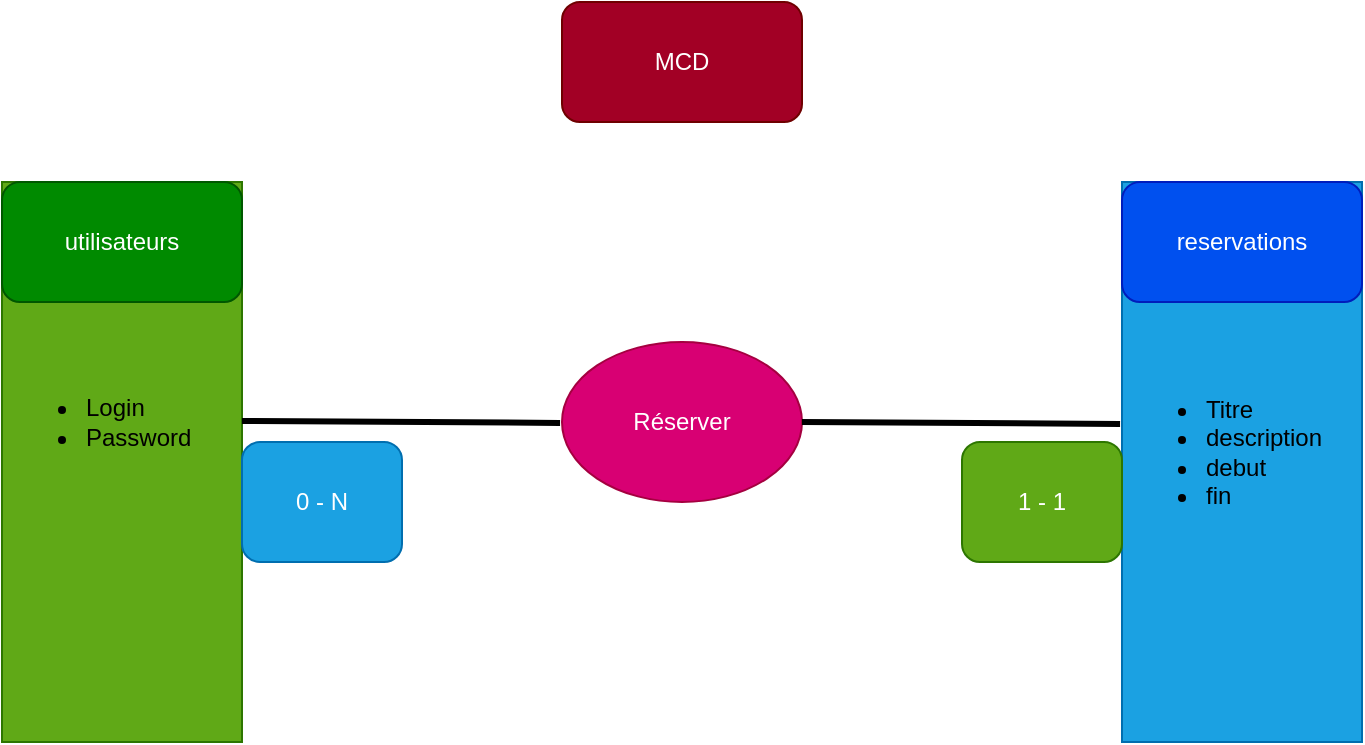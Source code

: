 <mxfile>
    <diagram id="yNNg8ZabRll8l5NI_MRZ" name="MCD">
        <mxGraphModel dx="1389" dy="490" grid="1" gridSize="10" guides="1" tooltips="1" connect="1" arrows="1" fold="1" page="1" pageScale="1" pageWidth="827" pageHeight="1169" math="0" shadow="0">
            <root>
                <mxCell id="0"/>
                <mxCell id="1" parent="0"/>
                <mxCell id="5" value="" style="rounded=0;whiteSpace=wrap;html=1;fillColor=#60a917;fontColor=#ffffff;strokeColor=#2D7600;" parent="1" vertex="1">
                    <mxGeometry x="40" y="120" width="120" height="280" as="geometry"/>
                </mxCell>
                <mxCell id="7" value="utilisateurs" style="rounded=1;whiteSpace=wrap;html=1;fillColor=#008a00;fontColor=#ffffff;strokeColor=#005700;" parent="1" vertex="1">
                    <mxGeometry x="40" y="120" width="120" height="60" as="geometry"/>
                </mxCell>
                <mxCell id="10" value="MCD" style="rounded=1;whiteSpace=wrap;html=1;fillColor=#a20025;fontColor=#ffffff;strokeColor=#6F0000;" parent="1" vertex="1">
                    <mxGeometry x="320" y="30" width="120" height="60" as="geometry"/>
                </mxCell>
                <mxCell id="11" value="" style="rounded=0;whiteSpace=wrap;html=1;fillColor=#1ba1e2;fontColor=#ffffff;strokeColor=#006EAF;" parent="1" vertex="1">
                    <mxGeometry x="600" y="120" width="120" height="280" as="geometry"/>
                </mxCell>
                <mxCell id="12" value="reservations" style="rounded=1;whiteSpace=wrap;html=1;fillColor=#0050ef;fontColor=#ffffff;strokeColor=#001DBC;" parent="1" vertex="1">
                    <mxGeometry x="600" y="120" width="120" height="60" as="geometry"/>
                </mxCell>
                <mxCell id="13" value="&lt;div&gt;&lt;br&gt;&lt;/div&gt;" style="text;strokeColor=none;fillColor=none;html=1;whiteSpace=wrap;verticalAlign=middle;overflow=hidden;" parent="1" vertex="1">
                    <mxGeometry x="610" y="180" width="100" height="80" as="geometry"/>
                </mxCell>
                <mxCell id="14" value="Réserver" style="ellipse;whiteSpace=wrap;html=1;fillColor=#d80073;fontColor=#ffffff;strokeColor=#A50040;" parent="1" vertex="1">
                    <mxGeometry x="320" y="200" width="120" height="80" as="geometry"/>
                </mxCell>
                <mxCell id="15" value="" style="endArrow=none;html=1;entryX=-0.008;entryY=0.432;entryDx=0;entryDy=0;entryPerimeter=0;exitX=1;exitY=0.5;exitDx=0;exitDy=0;strokeWidth=3;" parent="1" source="14" target="11" edge="1">
                    <mxGeometry width="50" height="50" relative="1" as="geometry">
                        <mxPoint x="390" y="250" as="sourcePoint"/>
                        <mxPoint x="440" y="200" as="targetPoint"/>
                    </mxGeometry>
                </mxCell>
                <mxCell id="16" value="" style="endArrow=none;html=1;entryX=-0.008;entryY=0.432;entryDx=0;entryDy=0;entryPerimeter=0;exitX=1;exitY=0.5;exitDx=0;exitDy=0;strokeWidth=3;" parent="1" edge="1">
                    <mxGeometry width="50" height="50" relative="1" as="geometry">
                        <mxPoint x="160" y="239.5" as="sourcePoint"/>
                        <mxPoint x="319.04" y="240.46" as="targetPoint"/>
                    </mxGeometry>
                </mxCell>
                <mxCell id="17" value="0 - N" style="rounded=1;whiteSpace=wrap;html=1;fillColor=#1ba1e2;fontColor=#ffffff;strokeColor=#006EAF;" parent="1" vertex="1">
                    <mxGeometry x="160" y="250" width="80" height="60" as="geometry"/>
                </mxCell>
                <mxCell id="18" value="1 - 1" style="rounded=1;whiteSpace=wrap;html=1;fillColor=#60a917;fontColor=#ffffff;strokeColor=#2D7600;" parent="1" vertex="1">
                    <mxGeometry x="520" y="250" width="80" height="60" as="geometry"/>
                </mxCell>
                <mxCell id="cYOxwmHmGam-yXqevb1P-18" value="&lt;ul&gt;&lt;li&gt;Login&lt;/li&gt;&lt;li&gt;Password&lt;/li&gt;&lt;/ul&gt;" style="text;strokeColor=none;fillColor=none;html=1;whiteSpace=wrap;verticalAlign=middle;overflow=hidden;" vertex="1" parent="1">
                    <mxGeometry x="40" y="200" width="100" height="80" as="geometry"/>
                </mxCell>
                <mxCell id="cYOxwmHmGam-yXqevb1P-19" value="&lt;ul&gt;&lt;li&gt;Titre&lt;/li&gt;&lt;li&gt;description&lt;/li&gt;&lt;li&gt;debut&lt;/li&gt;&lt;li&gt;fin&lt;/li&gt;&lt;/ul&gt;" style="text;strokeColor=none;fillColor=none;html=1;whiteSpace=wrap;verticalAlign=middle;overflow=hidden;" vertex="1" parent="1">
                    <mxGeometry x="600" y="200" width="100" height="110" as="geometry"/>
                </mxCell>
            </root>
        </mxGraphModel>
    </diagram>
    <diagram id="Y1LadyApjxBAsWpSyhtb" name="MLD">
        <mxGraphModel dx="1389" dy="490" grid="1" gridSize="10" guides="1" tooltips="1" connect="1" arrows="1" fold="1" page="1" pageScale="1" pageWidth="827" pageHeight="1169" math="0" shadow="0">
            <root>
                <mxCell id="1azYJItLYyA2mD3KztyJ-0"/>
                <mxCell id="1azYJItLYyA2mD3KztyJ-1" parent="1azYJItLYyA2mD3KztyJ-0"/>
                <mxCell id="1azYJItLYyA2mD3KztyJ-2" value="" style="rounded=0;whiteSpace=wrap;html=1;fillColor=#60a917;fontColor=#ffffff;strokeColor=#2D7600;" parent="1azYJItLYyA2mD3KztyJ-1" vertex="1">
                    <mxGeometry x="40" y="120" width="120" height="280" as="geometry"/>
                </mxCell>
                <mxCell id="1azYJItLYyA2mD3KztyJ-3" value="utilisateurs" style="rounded=1;whiteSpace=wrap;html=1;fillColor=#008a00;fontColor=#ffffff;strokeColor=#005700;" parent="1azYJItLYyA2mD3KztyJ-1" vertex="1">
                    <mxGeometry x="40" y="120" width="120" height="60" as="geometry"/>
                </mxCell>
                <mxCell id="1azYJItLYyA2mD3KztyJ-4" value="&lt;ul&gt;&lt;li&gt;ID&lt;/li&gt;&lt;/ul&gt;" style="text;strokeColor=none;fillColor=none;html=1;whiteSpace=wrap;verticalAlign=middle;overflow=hidden;" parent="1azYJItLYyA2mD3KztyJ-1" vertex="1">
                    <mxGeometry x="50" y="180" width="100" height="80" as="geometry"/>
                </mxCell>
                <mxCell id="1azYJItLYyA2mD3KztyJ-5" value="MLD" style="rounded=1;whiteSpace=wrap;html=1;fillColor=#a20025;fontColor=#ffffff;strokeColor=#6F0000;" parent="1azYJItLYyA2mD3KztyJ-1" vertex="1">
                    <mxGeometry x="320" y="30" width="120" height="60" as="geometry"/>
                </mxCell>
                <mxCell id="1azYJItLYyA2mD3KztyJ-6" value="" style="rounded=0;whiteSpace=wrap;html=1;fillColor=#1ba1e2;fontColor=#ffffff;strokeColor=#006EAF;" parent="1azYJItLYyA2mD3KztyJ-1" vertex="1">
                    <mxGeometry x="600" y="120" width="120" height="280" as="geometry"/>
                </mxCell>
                <mxCell id="1azYJItLYyA2mD3KztyJ-7" value="reservations" style="rounded=1;whiteSpace=wrap;html=1;fillColor=#0050ef;fontColor=#ffffff;strokeColor=#001DBC;" parent="1azYJItLYyA2mD3KztyJ-1" vertex="1">
                    <mxGeometry x="600" y="120" width="120" height="60" as="geometry"/>
                </mxCell>
                <mxCell id="1azYJItLYyA2mD3KztyJ-8" value="&lt;ul&gt;&lt;li&gt;ID&lt;/li&gt;&lt;li&gt;id_utilisateur&lt;/li&gt;&lt;/ul&gt;" style="text;strokeColor=none;fillColor=none;html=1;whiteSpace=wrap;verticalAlign=middle;overflow=hidden;" parent="1azYJItLYyA2mD3KztyJ-1" vertex="1">
                    <mxGeometry x="600" y="180" width="120" height="80" as="geometry"/>
                </mxCell>
                <mxCell id="1azYJItLYyA2mD3KztyJ-15" value="" style="edgeStyle=elbowEdgeStyle;elbow=horizontal;endArrow=classic;html=1;strokeWidth=3;exitX=1;exitY=0.5;exitDx=0;exitDy=0;" parent="1azYJItLYyA2mD3KztyJ-1" source="1azYJItLYyA2mD3KztyJ-4" edge="1">
                    <mxGeometry width="50" height="50" relative="1" as="geometry">
                        <mxPoint x="260" y="260" as="sourcePoint"/>
                        <mxPoint x="600" y="240" as="targetPoint"/>
                    </mxGeometry>
                </mxCell>
            </root>
        </mxGraphModel>
    </diagram>
</mxfile>